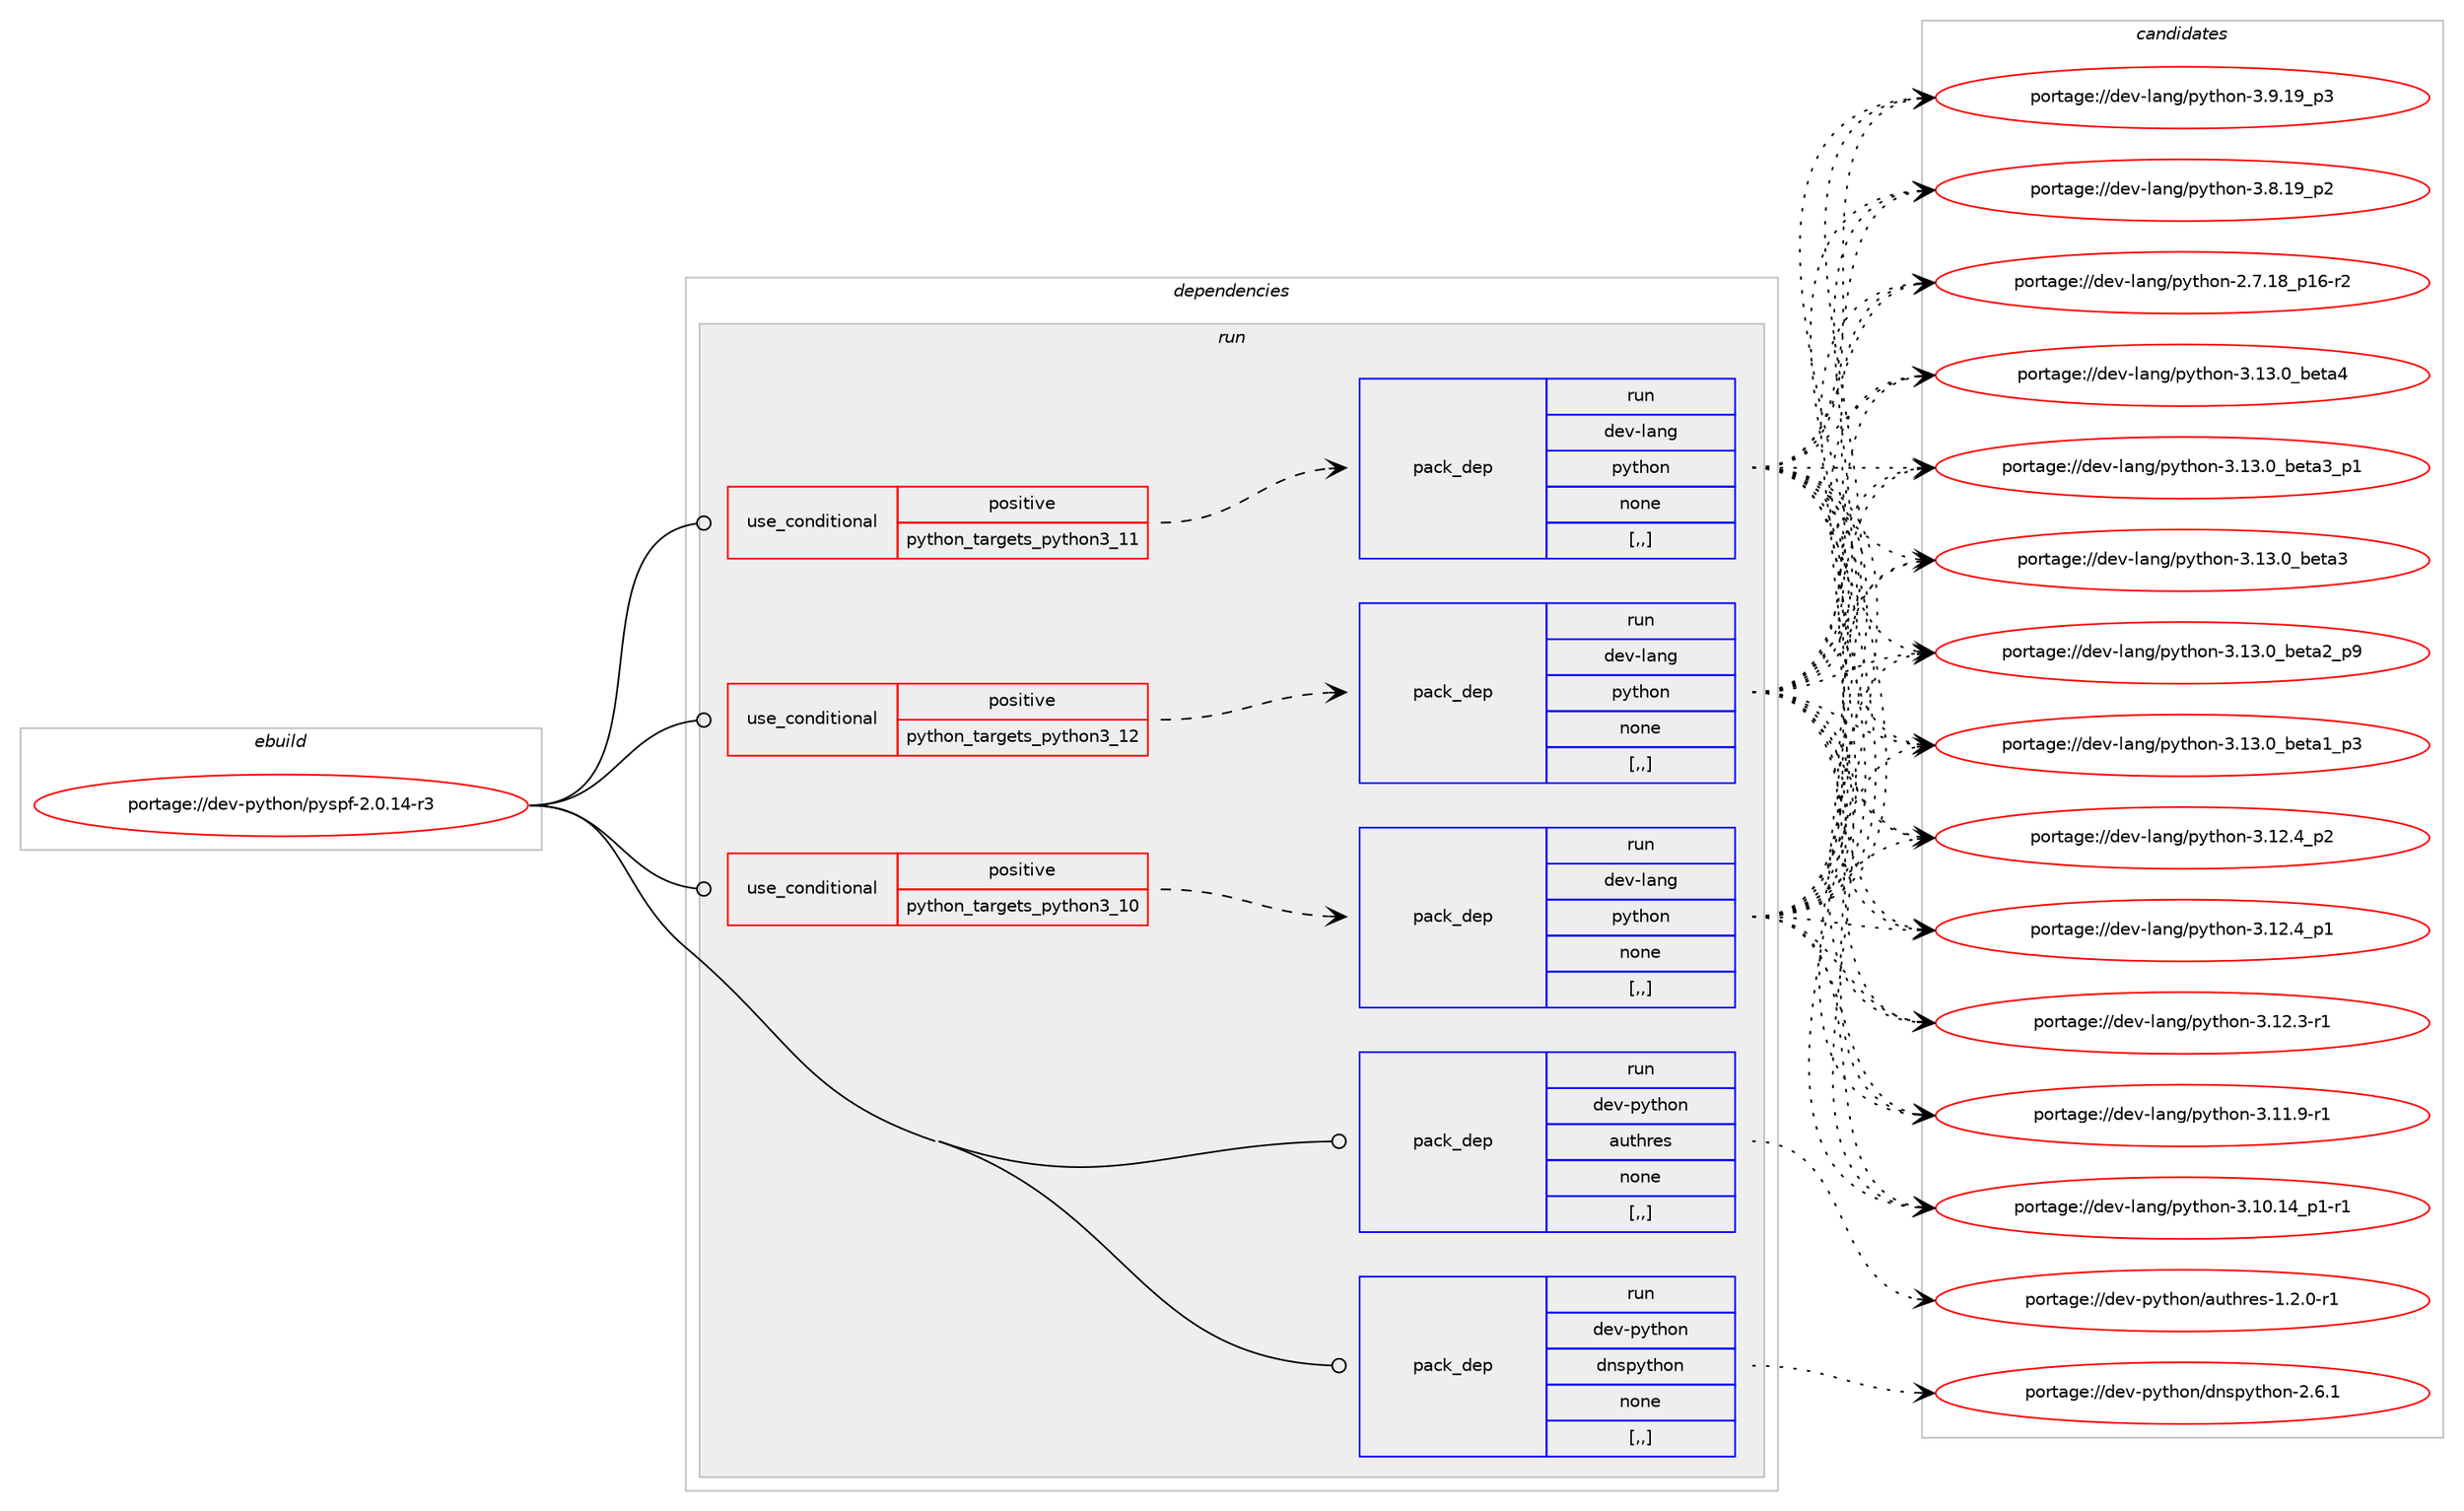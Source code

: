 digraph prolog {

# *************
# Graph options
# *************

newrank=true;
concentrate=true;
compound=true;
graph [rankdir=LR,fontname=Helvetica,fontsize=10,ranksep=1.5];#, ranksep=2.5, nodesep=0.2];
edge  [arrowhead=vee];
node  [fontname=Helvetica,fontsize=10];

# **********
# The ebuild
# **********

subgraph cluster_leftcol {
color=gray;
label=<<i>ebuild</i>>;
id [label="portage://dev-python/pyspf-2.0.14-r3", color=red, width=4, href="../dev-python/pyspf-2.0.14-r3.svg"];
}

# ****************
# The dependencies
# ****************

subgraph cluster_midcol {
color=gray;
label=<<i>dependencies</i>>;
subgraph cluster_compile {
fillcolor="#eeeeee";
style=filled;
label=<<i>compile</i>>;
}
subgraph cluster_compileandrun {
fillcolor="#eeeeee";
style=filled;
label=<<i>compile and run</i>>;
}
subgraph cluster_run {
fillcolor="#eeeeee";
style=filled;
label=<<i>run</i>>;
subgraph cond37771 {
dependency158813 [label=<<TABLE BORDER="0" CELLBORDER="1" CELLSPACING="0" CELLPADDING="4"><TR><TD ROWSPAN="3" CELLPADDING="10">use_conditional</TD></TR><TR><TD>positive</TD></TR><TR><TD>python_targets_python3_10</TD></TR></TABLE>>, shape=none, color=red];
subgraph pack119773 {
dependency158814 [label=<<TABLE BORDER="0" CELLBORDER="1" CELLSPACING="0" CELLPADDING="4" WIDTH="220"><TR><TD ROWSPAN="6" CELLPADDING="30">pack_dep</TD></TR><TR><TD WIDTH="110">run</TD></TR><TR><TD>dev-lang</TD></TR><TR><TD>python</TD></TR><TR><TD>none</TD></TR><TR><TD>[,,]</TD></TR></TABLE>>, shape=none, color=blue];
}
dependency158813:e -> dependency158814:w [weight=20,style="dashed",arrowhead="vee"];
}
id:e -> dependency158813:w [weight=20,style="solid",arrowhead="odot"];
subgraph cond37772 {
dependency158815 [label=<<TABLE BORDER="0" CELLBORDER="1" CELLSPACING="0" CELLPADDING="4"><TR><TD ROWSPAN="3" CELLPADDING="10">use_conditional</TD></TR><TR><TD>positive</TD></TR><TR><TD>python_targets_python3_11</TD></TR></TABLE>>, shape=none, color=red];
subgraph pack119774 {
dependency158816 [label=<<TABLE BORDER="0" CELLBORDER="1" CELLSPACING="0" CELLPADDING="4" WIDTH="220"><TR><TD ROWSPAN="6" CELLPADDING="30">pack_dep</TD></TR><TR><TD WIDTH="110">run</TD></TR><TR><TD>dev-lang</TD></TR><TR><TD>python</TD></TR><TR><TD>none</TD></TR><TR><TD>[,,]</TD></TR></TABLE>>, shape=none, color=blue];
}
dependency158815:e -> dependency158816:w [weight=20,style="dashed",arrowhead="vee"];
}
id:e -> dependency158815:w [weight=20,style="solid",arrowhead="odot"];
subgraph cond37773 {
dependency158817 [label=<<TABLE BORDER="0" CELLBORDER="1" CELLSPACING="0" CELLPADDING="4"><TR><TD ROWSPAN="3" CELLPADDING="10">use_conditional</TD></TR><TR><TD>positive</TD></TR><TR><TD>python_targets_python3_12</TD></TR></TABLE>>, shape=none, color=red];
subgraph pack119775 {
dependency158818 [label=<<TABLE BORDER="0" CELLBORDER="1" CELLSPACING="0" CELLPADDING="4" WIDTH="220"><TR><TD ROWSPAN="6" CELLPADDING="30">pack_dep</TD></TR><TR><TD WIDTH="110">run</TD></TR><TR><TD>dev-lang</TD></TR><TR><TD>python</TD></TR><TR><TD>none</TD></TR><TR><TD>[,,]</TD></TR></TABLE>>, shape=none, color=blue];
}
dependency158817:e -> dependency158818:w [weight=20,style="dashed",arrowhead="vee"];
}
id:e -> dependency158817:w [weight=20,style="solid",arrowhead="odot"];
subgraph pack119776 {
dependency158819 [label=<<TABLE BORDER="0" CELLBORDER="1" CELLSPACING="0" CELLPADDING="4" WIDTH="220"><TR><TD ROWSPAN="6" CELLPADDING="30">pack_dep</TD></TR><TR><TD WIDTH="110">run</TD></TR><TR><TD>dev-python</TD></TR><TR><TD>authres</TD></TR><TR><TD>none</TD></TR><TR><TD>[,,]</TD></TR></TABLE>>, shape=none, color=blue];
}
id:e -> dependency158819:w [weight=20,style="solid",arrowhead="odot"];
subgraph pack119777 {
dependency158820 [label=<<TABLE BORDER="0" CELLBORDER="1" CELLSPACING="0" CELLPADDING="4" WIDTH="220"><TR><TD ROWSPAN="6" CELLPADDING="30">pack_dep</TD></TR><TR><TD WIDTH="110">run</TD></TR><TR><TD>dev-python</TD></TR><TR><TD>dnspython</TD></TR><TR><TD>none</TD></TR><TR><TD>[,,]</TD></TR></TABLE>>, shape=none, color=blue];
}
id:e -> dependency158820:w [weight=20,style="solid",arrowhead="odot"];
}
}

# **************
# The candidates
# **************

subgraph cluster_choices {
rank=same;
color=gray;
label=<<i>candidates</i>>;

subgraph choice119773 {
color=black;
nodesep=1;
choice1001011184510897110103471121211161041111104551464951464895981011169752 [label="portage://dev-lang/python-3.13.0_beta4", color=red, width=4,href="../dev-lang/python-3.13.0_beta4.svg"];
choice10010111845108971101034711212111610411111045514649514648959810111697519511249 [label="portage://dev-lang/python-3.13.0_beta3_p1", color=red, width=4,href="../dev-lang/python-3.13.0_beta3_p1.svg"];
choice1001011184510897110103471121211161041111104551464951464895981011169751 [label="portage://dev-lang/python-3.13.0_beta3", color=red, width=4,href="../dev-lang/python-3.13.0_beta3.svg"];
choice10010111845108971101034711212111610411111045514649514648959810111697509511257 [label="portage://dev-lang/python-3.13.0_beta2_p9", color=red, width=4,href="../dev-lang/python-3.13.0_beta2_p9.svg"];
choice10010111845108971101034711212111610411111045514649514648959810111697499511251 [label="portage://dev-lang/python-3.13.0_beta1_p3", color=red, width=4,href="../dev-lang/python-3.13.0_beta1_p3.svg"];
choice100101118451089711010347112121116104111110455146495046529511250 [label="portage://dev-lang/python-3.12.4_p2", color=red, width=4,href="../dev-lang/python-3.12.4_p2.svg"];
choice100101118451089711010347112121116104111110455146495046529511249 [label="portage://dev-lang/python-3.12.4_p1", color=red, width=4,href="../dev-lang/python-3.12.4_p1.svg"];
choice100101118451089711010347112121116104111110455146495046514511449 [label="portage://dev-lang/python-3.12.3-r1", color=red, width=4,href="../dev-lang/python-3.12.3-r1.svg"];
choice100101118451089711010347112121116104111110455146494946574511449 [label="portage://dev-lang/python-3.11.9-r1", color=red, width=4,href="../dev-lang/python-3.11.9-r1.svg"];
choice100101118451089711010347112121116104111110455146494846495295112494511449 [label="portage://dev-lang/python-3.10.14_p1-r1", color=red, width=4,href="../dev-lang/python-3.10.14_p1-r1.svg"];
choice100101118451089711010347112121116104111110455146574649579511251 [label="portage://dev-lang/python-3.9.19_p3", color=red, width=4,href="../dev-lang/python-3.9.19_p3.svg"];
choice100101118451089711010347112121116104111110455146564649579511250 [label="portage://dev-lang/python-3.8.19_p2", color=red, width=4,href="../dev-lang/python-3.8.19_p2.svg"];
choice100101118451089711010347112121116104111110455046554649569511249544511450 [label="portage://dev-lang/python-2.7.18_p16-r2", color=red, width=4,href="../dev-lang/python-2.7.18_p16-r2.svg"];
dependency158814:e -> choice1001011184510897110103471121211161041111104551464951464895981011169752:w [style=dotted,weight="100"];
dependency158814:e -> choice10010111845108971101034711212111610411111045514649514648959810111697519511249:w [style=dotted,weight="100"];
dependency158814:e -> choice1001011184510897110103471121211161041111104551464951464895981011169751:w [style=dotted,weight="100"];
dependency158814:e -> choice10010111845108971101034711212111610411111045514649514648959810111697509511257:w [style=dotted,weight="100"];
dependency158814:e -> choice10010111845108971101034711212111610411111045514649514648959810111697499511251:w [style=dotted,weight="100"];
dependency158814:e -> choice100101118451089711010347112121116104111110455146495046529511250:w [style=dotted,weight="100"];
dependency158814:e -> choice100101118451089711010347112121116104111110455146495046529511249:w [style=dotted,weight="100"];
dependency158814:e -> choice100101118451089711010347112121116104111110455146495046514511449:w [style=dotted,weight="100"];
dependency158814:e -> choice100101118451089711010347112121116104111110455146494946574511449:w [style=dotted,weight="100"];
dependency158814:e -> choice100101118451089711010347112121116104111110455146494846495295112494511449:w [style=dotted,weight="100"];
dependency158814:e -> choice100101118451089711010347112121116104111110455146574649579511251:w [style=dotted,weight="100"];
dependency158814:e -> choice100101118451089711010347112121116104111110455146564649579511250:w [style=dotted,weight="100"];
dependency158814:e -> choice100101118451089711010347112121116104111110455046554649569511249544511450:w [style=dotted,weight="100"];
}
subgraph choice119774 {
color=black;
nodesep=1;
choice1001011184510897110103471121211161041111104551464951464895981011169752 [label="portage://dev-lang/python-3.13.0_beta4", color=red, width=4,href="../dev-lang/python-3.13.0_beta4.svg"];
choice10010111845108971101034711212111610411111045514649514648959810111697519511249 [label="portage://dev-lang/python-3.13.0_beta3_p1", color=red, width=4,href="../dev-lang/python-3.13.0_beta3_p1.svg"];
choice1001011184510897110103471121211161041111104551464951464895981011169751 [label="portage://dev-lang/python-3.13.0_beta3", color=red, width=4,href="../dev-lang/python-3.13.0_beta3.svg"];
choice10010111845108971101034711212111610411111045514649514648959810111697509511257 [label="portage://dev-lang/python-3.13.0_beta2_p9", color=red, width=4,href="../dev-lang/python-3.13.0_beta2_p9.svg"];
choice10010111845108971101034711212111610411111045514649514648959810111697499511251 [label="portage://dev-lang/python-3.13.0_beta1_p3", color=red, width=4,href="../dev-lang/python-3.13.0_beta1_p3.svg"];
choice100101118451089711010347112121116104111110455146495046529511250 [label="portage://dev-lang/python-3.12.4_p2", color=red, width=4,href="../dev-lang/python-3.12.4_p2.svg"];
choice100101118451089711010347112121116104111110455146495046529511249 [label="portage://dev-lang/python-3.12.4_p1", color=red, width=4,href="../dev-lang/python-3.12.4_p1.svg"];
choice100101118451089711010347112121116104111110455146495046514511449 [label="portage://dev-lang/python-3.12.3-r1", color=red, width=4,href="../dev-lang/python-3.12.3-r1.svg"];
choice100101118451089711010347112121116104111110455146494946574511449 [label="portage://dev-lang/python-3.11.9-r1", color=red, width=4,href="../dev-lang/python-3.11.9-r1.svg"];
choice100101118451089711010347112121116104111110455146494846495295112494511449 [label="portage://dev-lang/python-3.10.14_p1-r1", color=red, width=4,href="../dev-lang/python-3.10.14_p1-r1.svg"];
choice100101118451089711010347112121116104111110455146574649579511251 [label="portage://dev-lang/python-3.9.19_p3", color=red, width=4,href="../dev-lang/python-3.9.19_p3.svg"];
choice100101118451089711010347112121116104111110455146564649579511250 [label="portage://dev-lang/python-3.8.19_p2", color=red, width=4,href="../dev-lang/python-3.8.19_p2.svg"];
choice100101118451089711010347112121116104111110455046554649569511249544511450 [label="portage://dev-lang/python-2.7.18_p16-r2", color=red, width=4,href="../dev-lang/python-2.7.18_p16-r2.svg"];
dependency158816:e -> choice1001011184510897110103471121211161041111104551464951464895981011169752:w [style=dotted,weight="100"];
dependency158816:e -> choice10010111845108971101034711212111610411111045514649514648959810111697519511249:w [style=dotted,weight="100"];
dependency158816:e -> choice1001011184510897110103471121211161041111104551464951464895981011169751:w [style=dotted,weight="100"];
dependency158816:e -> choice10010111845108971101034711212111610411111045514649514648959810111697509511257:w [style=dotted,weight="100"];
dependency158816:e -> choice10010111845108971101034711212111610411111045514649514648959810111697499511251:w [style=dotted,weight="100"];
dependency158816:e -> choice100101118451089711010347112121116104111110455146495046529511250:w [style=dotted,weight="100"];
dependency158816:e -> choice100101118451089711010347112121116104111110455146495046529511249:w [style=dotted,weight="100"];
dependency158816:e -> choice100101118451089711010347112121116104111110455146495046514511449:w [style=dotted,weight="100"];
dependency158816:e -> choice100101118451089711010347112121116104111110455146494946574511449:w [style=dotted,weight="100"];
dependency158816:e -> choice100101118451089711010347112121116104111110455146494846495295112494511449:w [style=dotted,weight="100"];
dependency158816:e -> choice100101118451089711010347112121116104111110455146574649579511251:w [style=dotted,weight="100"];
dependency158816:e -> choice100101118451089711010347112121116104111110455146564649579511250:w [style=dotted,weight="100"];
dependency158816:e -> choice100101118451089711010347112121116104111110455046554649569511249544511450:w [style=dotted,weight="100"];
}
subgraph choice119775 {
color=black;
nodesep=1;
choice1001011184510897110103471121211161041111104551464951464895981011169752 [label="portage://dev-lang/python-3.13.0_beta4", color=red, width=4,href="../dev-lang/python-3.13.0_beta4.svg"];
choice10010111845108971101034711212111610411111045514649514648959810111697519511249 [label="portage://dev-lang/python-3.13.0_beta3_p1", color=red, width=4,href="../dev-lang/python-3.13.0_beta3_p1.svg"];
choice1001011184510897110103471121211161041111104551464951464895981011169751 [label="portage://dev-lang/python-3.13.0_beta3", color=red, width=4,href="../dev-lang/python-3.13.0_beta3.svg"];
choice10010111845108971101034711212111610411111045514649514648959810111697509511257 [label="portage://dev-lang/python-3.13.0_beta2_p9", color=red, width=4,href="../dev-lang/python-3.13.0_beta2_p9.svg"];
choice10010111845108971101034711212111610411111045514649514648959810111697499511251 [label="portage://dev-lang/python-3.13.0_beta1_p3", color=red, width=4,href="../dev-lang/python-3.13.0_beta1_p3.svg"];
choice100101118451089711010347112121116104111110455146495046529511250 [label="portage://dev-lang/python-3.12.4_p2", color=red, width=4,href="../dev-lang/python-3.12.4_p2.svg"];
choice100101118451089711010347112121116104111110455146495046529511249 [label="portage://dev-lang/python-3.12.4_p1", color=red, width=4,href="../dev-lang/python-3.12.4_p1.svg"];
choice100101118451089711010347112121116104111110455146495046514511449 [label="portage://dev-lang/python-3.12.3-r1", color=red, width=4,href="../dev-lang/python-3.12.3-r1.svg"];
choice100101118451089711010347112121116104111110455146494946574511449 [label="portage://dev-lang/python-3.11.9-r1", color=red, width=4,href="../dev-lang/python-3.11.9-r1.svg"];
choice100101118451089711010347112121116104111110455146494846495295112494511449 [label="portage://dev-lang/python-3.10.14_p1-r1", color=red, width=4,href="../dev-lang/python-3.10.14_p1-r1.svg"];
choice100101118451089711010347112121116104111110455146574649579511251 [label="portage://dev-lang/python-3.9.19_p3", color=red, width=4,href="../dev-lang/python-3.9.19_p3.svg"];
choice100101118451089711010347112121116104111110455146564649579511250 [label="portage://dev-lang/python-3.8.19_p2", color=red, width=4,href="../dev-lang/python-3.8.19_p2.svg"];
choice100101118451089711010347112121116104111110455046554649569511249544511450 [label="portage://dev-lang/python-2.7.18_p16-r2", color=red, width=4,href="../dev-lang/python-2.7.18_p16-r2.svg"];
dependency158818:e -> choice1001011184510897110103471121211161041111104551464951464895981011169752:w [style=dotted,weight="100"];
dependency158818:e -> choice10010111845108971101034711212111610411111045514649514648959810111697519511249:w [style=dotted,weight="100"];
dependency158818:e -> choice1001011184510897110103471121211161041111104551464951464895981011169751:w [style=dotted,weight="100"];
dependency158818:e -> choice10010111845108971101034711212111610411111045514649514648959810111697509511257:w [style=dotted,weight="100"];
dependency158818:e -> choice10010111845108971101034711212111610411111045514649514648959810111697499511251:w [style=dotted,weight="100"];
dependency158818:e -> choice100101118451089711010347112121116104111110455146495046529511250:w [style=dotted,weight="100"];
dependency158818:e -> choice100101118451089711010347112121116104111110455146495046529511249:w [style=dotted,weight="100"];
dependency158818:e -> choice100101118451089711010347112121116104111110455146495046514511449:w [style=dotted,weight="100"];
dependency158818:e -> choice100101118451089711010347112121116104111110455146494946574511449:w [style=dotted,weight="100"];
dependency158818:e -> choice100101118451089711010347112121116104111110455146494846495295112494511449:w [style=dotted,weight="100"];
dependency158818:e -> choice100101118451089711010347112121116104111110455146574649579511251:w [style=dotted,weight="100"];
dependency158818:e -> choice100101118451089711010347112121116104111110455146564649579511250:w [style=dotted,weight="100"];
dependency158818:e -> choice100101118451089711010347112121116104111110455046554649569511249544511450:w [style=dotted,weight="100"];
}
subgraph choice119776 {
color=black;
nodesep=1;
choice1001011184511212111610411111047971171161041141011154549465046484511449 [label="portage://dev-python/authres-1.2.0-r1", color=red, width=4,href="../dev-python/authres-1.2.0-r1.svg"];
dependency158819:e -> choice1001011184511212111610411111047971171161041141011154549465046484511449:w [style=dotted,weight="100"];
}
subgraph choice119777 {
color=black;
nodesep=1;
choice1001011184511212111610411111047100110115112121116104111110455046544649 [label="portage://dev-python/dnspython-2.6.1", color=red, width=4,href="../dev-python/dnspython-2.6.1.svg"];
dependency158820:e -> choice1001011184511212111610411111047100110115112121116104111110455046544649:w [style=dotted,weight="100"];
}
}

}
